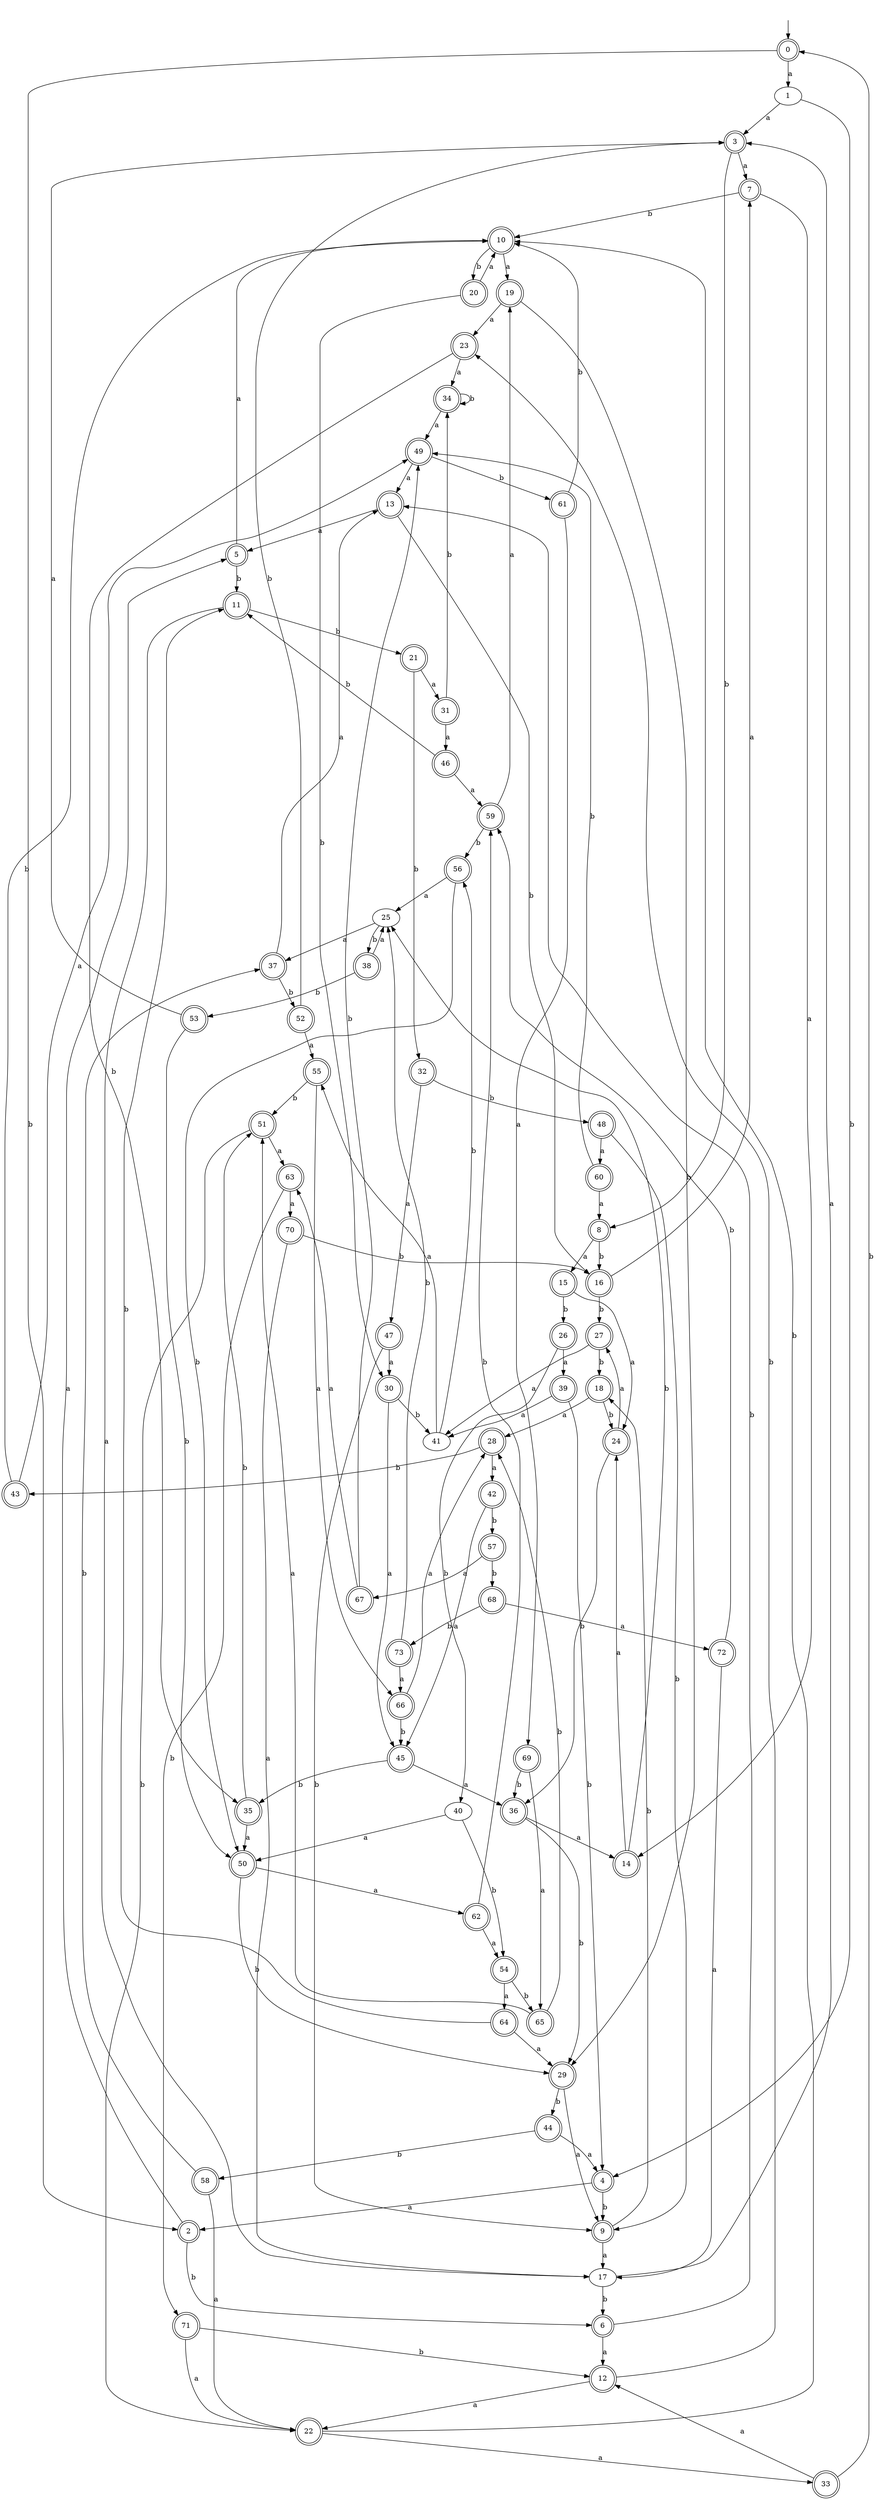 digraph RandomDFA {
  __start0 [label="", shape=none];
  __start0 -> 0 [label=""];
  0 [shape=circle] [shape=doublecircle]
  0 -> 1 [label="a"]
  0 -> 2 [label="b"]
  1
  1 -> 3 [label="a"]
  1 -> 4 [label="b"]
  2 [shape=doublecircle]
  2 -> 5 [label="a"]
  2 -> 6 [label="b"]
  3 [shape=doublecircle]
  3 -> 7 [label="a"]
  3 -> 8 [label="b"]
  4 [shape=doublecircle]
  4 -> 2 [label="a"]
  4 -> 9 [label="b"]
  5 [shape=doublecircle]
  5 -> 10 [label="a"]
  5 -> 11 [label="b"]
  6 [shape=doublecircle]
  6 -> 12 [label="a"]
  6 -> 13 [label="b"]
  7 [shape=doublecircle]
  7 -> 14 [label="a"]
  7 -> 10 [label="b"]
  8 [shape=doublecircle]
  8 -> 15 [label="a"]
  8 -> 16 [label="b"]
  9 [shape=doublecircle]
  9 -> 17 [label="a"]
  9 -> 18 [label="b"]
  10 [shape=doublecircle]
  10 -> 19 [label="a"]
  10 -> 20 [label="b"]
  11 [shape=doublecircle]
  11 -> 17 [label="a"]
  11 -> 21 [label="b"]
  12 [shape=doublecircle]
  12 -> 22 [label="a"]
  12 -> 23 [label="b"]
  13 [shape=doublecircle]
  13 -> 5 [label="a"]
  13 -> 16 [label="b"]
  14 [shape=doublecircle]
  14 -> 24 [label="a"]
  14 -> 25 [label="b"]
  15 [shape=doublecircle]
  15 -> 24 [label="a"]
  15 -> 26 [label="b"]
  16 [shape=doublecircle]
  16 -> 7 [label="a"]
  16 -> 27 [label="b"]
  17
  17 -> 3 [label="a"]
  17 -> 6 [label="b"]
  18 [shape=doublecircle]
  18 -> 28 [label="a"]
  18 -> 24 [label="b"]
  19 [shape=doublecircle]
  19 -> 23 [label="a"]
  19 -> 29 [label="b"]
  20 [shape=doublecircle]
  20 -> 10 [label="a"]
  20 -> 30 [label="b"]
  21 [shape=doublecircle]
  21 -> 31 [label="a"]
  21 -> 32 [label="b"]
  22 [shape=doublecircle]
  22 -> 33 [label="a"]
  22 -> 10 [label="b"]
  23 [shape=doublecircle]
  23 -> 34 [label="a"]
  23 -> 35 [label="b"]
  24 [shape=doublecircle]
  24 -> 27 [label="a"]
  24 -> 36 [label="b"]
  25
  25 -> 37 [label="a"]
  25 -> 38 [label="b"]
  26 [shape=doublecircle]
  26 -> 39 [label="a"]
  26 -> 40 [label="b"]
  27 [shape=doublecircle]
  27 -> 41 [label="a"]
  27 -> 18 [label="b"]
  28 [shape=doublecircle]
  28 -> 42 [label="a"]
  28 -> 43 [label="b"]
  29 [shape=doublecircle]
  29 -> 9 [label="a"]
  29 -> 44 [label="b"]
  30 [shape=doublecircle]
  30 -> 45 [label="a"]
  30 -> 41 [label="b"]
  31 [shape=doublecircle]
  31 -> 46 [label="a"]
  31 -> 34 [label="b"]
  32 [shape=doublecircle]
  32 -> 47 [label="a"]
  32 -> 48 [label="b"]
  33 [shape=doublecircle]
  33 -> 12 [label="a"]
  33 -> 0 [label="b"]
  34 [shape=doublecircle]
  34 -> 49 [label="a"]
  34 -> 34 [label="b"]
  35 [shape=doublecircle]
  35 -> 50 [label="a"]
  35 -> 51 [label="b"]
  36 [shape=doublecircle]
  36 -> 14 [label="a"]
  36 -> 29 [label="b"]
  37 [shape=doublecircle]
  37 -> 13 [label="a"]
  37 -> 52 [label="b"]
  38 [shape=doublecircle]
  38 -> 25 [label="a"]
  38 -> 53 [label="b"]
  39 [shape=doublecircle]
  39 -> 41 [label="a"]
  39 -> 4 [label="b"]
  40
  40 -> 50 [label="a"]
  40 -> 54 [label="b"]
  41
  41 -> 55 [label="a"]
  41 -> 56 [label="b"]
  42 [shape=doublecircle]
  42 -> 45 [label="a"]
  42 -> 57 [label="b"]
  43 [shape=doublecircle]
  43 -> 49 [label="a"]
  43 -> 10 [label="b"]
  44 [shape=doublecircle]
  44 -> 4 [label="a"]
  44 -> 58 [label="b"]
  45 [shape=doublecircle]
  45 -> 36 [label="a"]
  45 -> 35 [label="b"]
  46 [shape=doublecircle]
  46 -> 59 [label="a"]
  46 -> 11 [label="b"]
  47 [shape=doublecircle]
  47 -> 30 [label="a"]
  47 -> 9 [label="b"]
  48 [shape=doublecircle]
  48 -> 60 [label="a"]
  48 -> 9 [label="b"]
  49 [shape=doublecircle]
  49 -> 13 [label="a"]
  49 -> 61 [label="b"]
  50 [shape=doublecircle]
  50 -> 62 [label="a"]
  50 -> 29 [label="b"]
  51 [shape=doublecircle]
  51 -> 63 [label="a"]
  51 -> 22 [label="b"]
  52 [shape=doublecircle]
  52 -> 55 [label="a"]
  52 -> 3 [label="b"]
  53 [shape=doublecircle]
  53 -> 3 [label="a"]
  53 -> 50 [label="b"]
  54 [shape=doublecircle]
  54 -> 64 [label="a"]
  54 -> 65 [label="b"]
  55 [shape=doublecircle]
  55 -> 66 [label="a"]
  55 -> 51 [label="b"]
  56 [shape=doublecircle]
  56 -> 25 [label="a"]
  56 -> 50 [label="b"]
  57 [shape=doublecircle]
  57 -> 67 [label="a"]
  57 -> 68 [label="b"]
  58 [shape=doublecircle]
  58 -> 22 [label="a"]
  58 -> 37 [label="b"]
  59 [shape=doublecircle]
  59 -> 19 [label="a"]
  59 -> 56 [label="b"]
  60 [shape=doublecircle]
  60 -> 8 [label="a"]
  60 -> 49 [label="b"]
  61 [shape=doublecircle]
  61 -> 69 [label="a"]
  61 -> 10 [label="b"]
  62 [shape=doublecircle]
  62 -> 54 [label="a"]
  62 -> 59 [label="b"]
  63 [shape=doublecircle]
  63 -> 70 [label="a"]
  63 -> 71 [label="b"]
  64 [shape=doublecircle]
  64 -> 29 [label="a"]
  64 -> 11 [label="b"]
  65 [shape=doublecircle]
  65 -> 51 [label="a"]
  65 -> 28 [label="b"]
  66 [shape=doublecircle]
  66 -> 28 [label="a"]
  66 -> 45 [label="b"]
  67 [shape=doublecircle]
  67 -> 63 [label="a"]
  67 -> 49 [label="b"]
  68 [shape=doublecircle]
  68 -> 72 [label="a"]
  68 -> 73 [label="b"]
  69 [shape=doublecircle]
  69 -> 65 [label="a"]
  69 -> 36 [label="b"]
  70 [shape=doublecircle]
  70 -> 17 [label="a"]
  70 -> 16 [label="b"]
  71 [shape=doublecircle]
  71 -> 22 [label="a"]
  71 -> 12 [label="b"]
  72 [shape=doublecircle]
  72 -> 17 [label="a"]
  72 -> 59 [label="b"]
  73 [shape=doublecircle]
  73 -> 66 [label="a"]
  73 -> 25 [label="b"]
}
